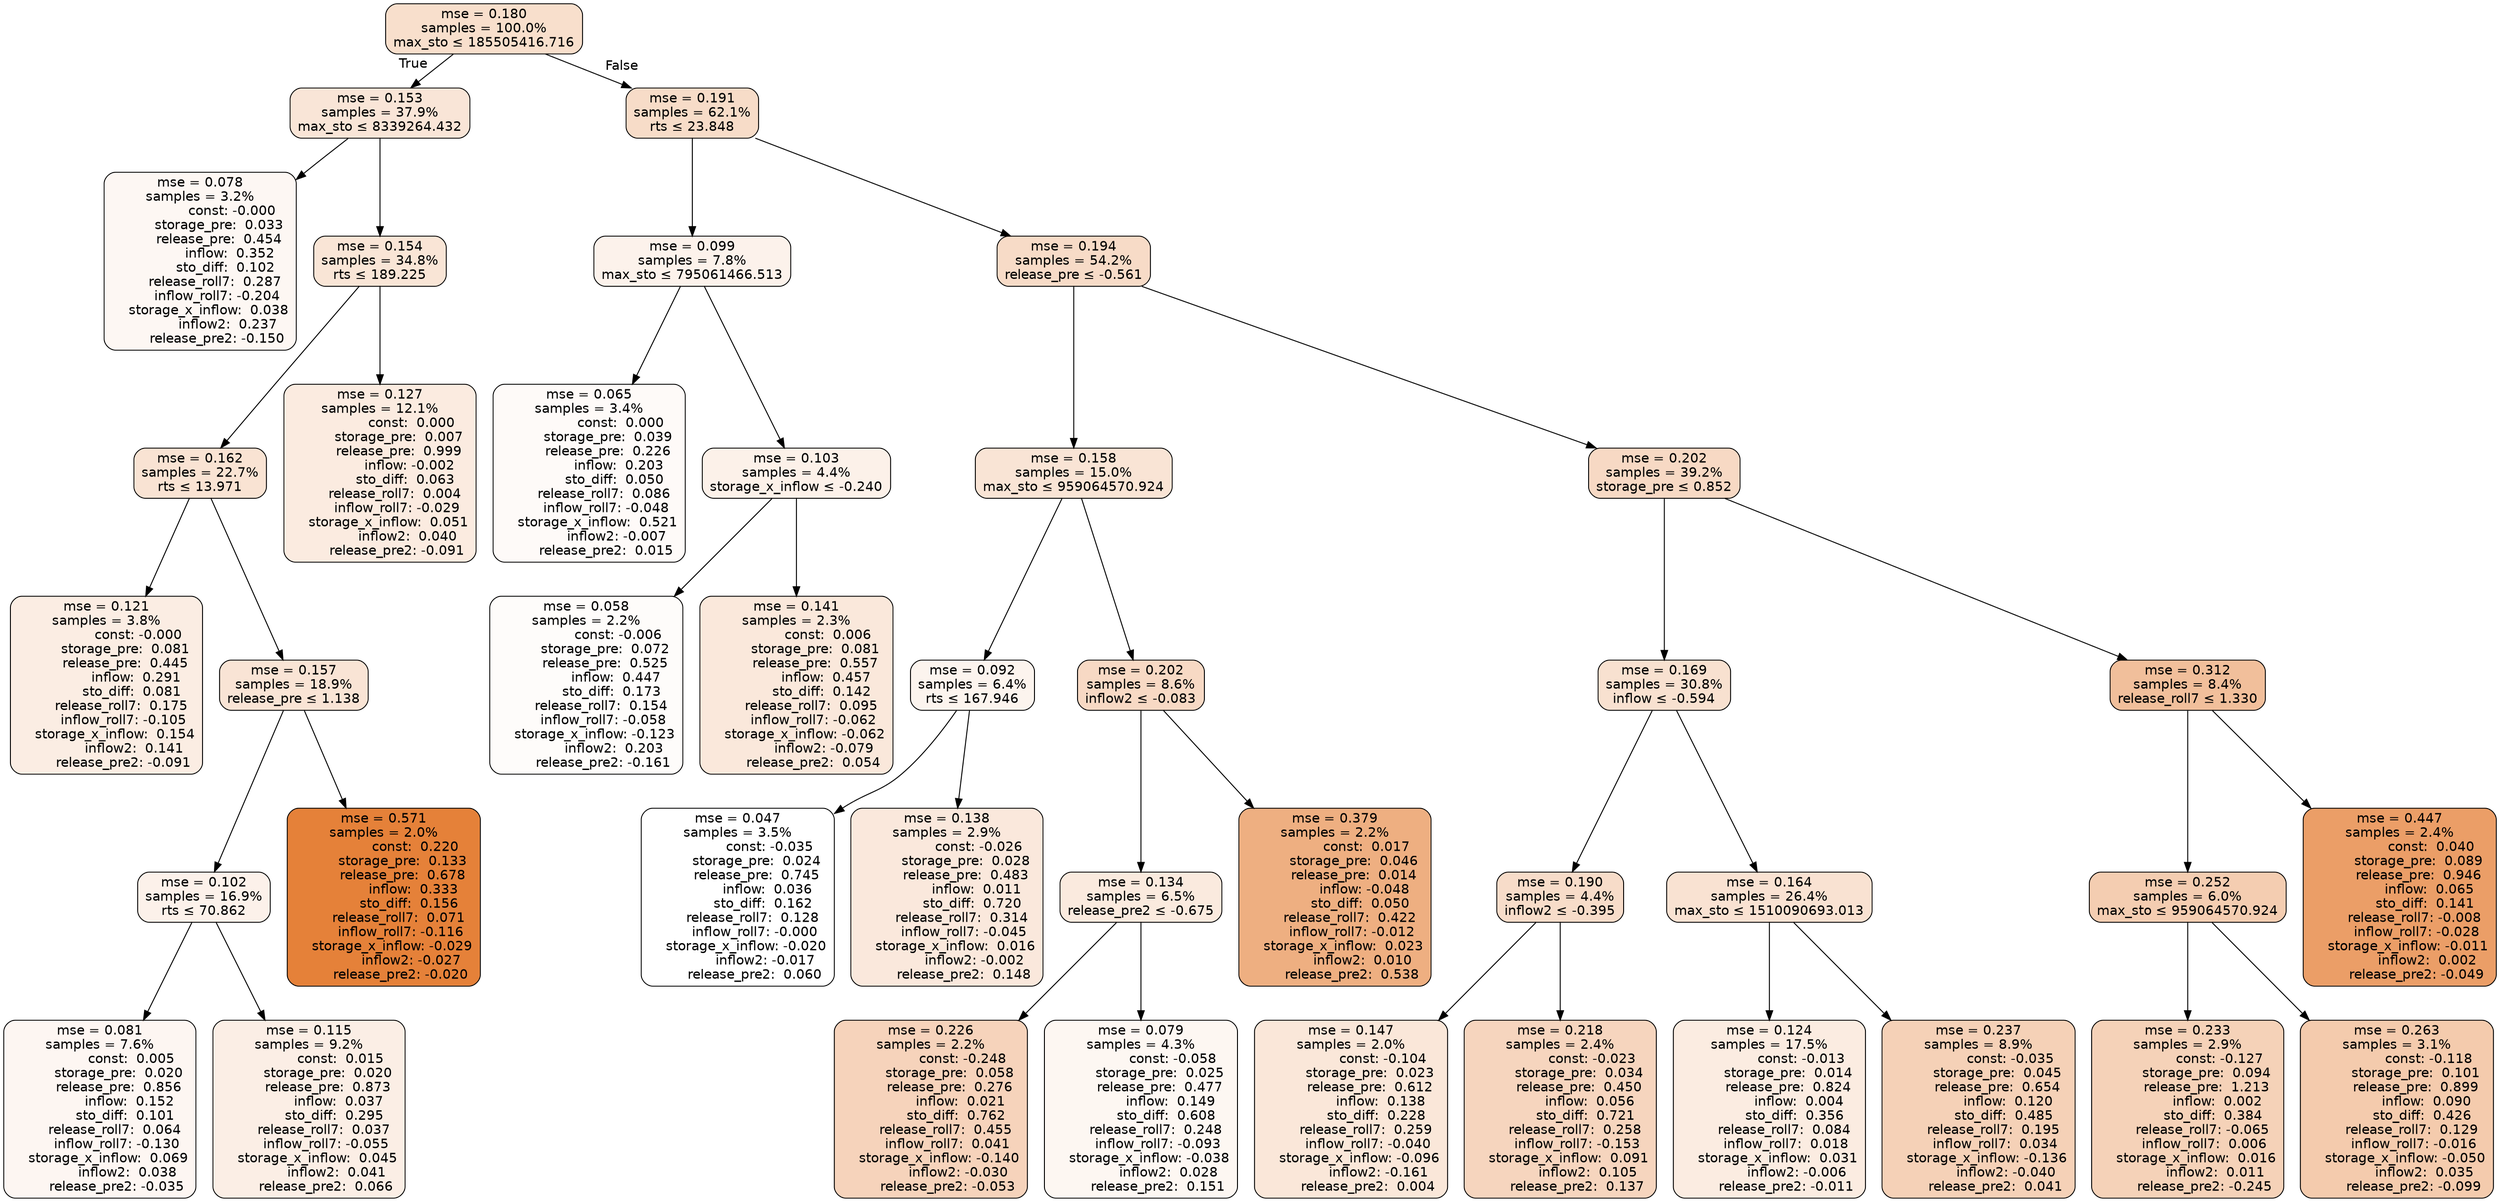 digraph tree {
bgcolor="transparent"
node [shape=rectangle, style="filled, rounded", color="black", fontname=helvetica] ;
edge [fontname=helvetica] ;
	"0" [label="mse = 0.180
samples = 100.0%
max_sto &le; 185505416.716", fillcolor="#f8dfcc"]
	"1" [label="mse = 0.153
samples = 37.9%
max_sto &le; 8339264.432", fillcolor="#f9e5d7"]
	"2" [label="mse = 0.078
samples = 3.2%
               const: -0.000
         storage_pre:  0.033
         release_pre:  0.454
              inflow:  0.352
            sto_diff:  0.102
       release_roll7:  0.287
        inflow_roll7: -0.204
    storage_x_inflow:  0.038
             inflow2:  0.237
        release_pre2: -0.150", fillcolor="#fdf7f3"]
	"3" [label="mse = 0.154
samples = 34.8%
rts &le; 189.225", fillcolor="#f9e5d6"]
	"4" [label="mse = 0.162
samples = 22.7%
rts &le; 13.971", fillcolor="#f9e3d3"]
	"5" [label="mse = 0.121
samples = 3.8%
               const: -0.000
         storage_pre:  0.081
         release_pre:  0.445
              inflow:  0.291
            sto_diff:  0.081
       release_roll7:  0.175
        inflow_roll7: -0.105
    storage_x_inflow:  0.154
             inflow2:  0.141
        release_pre2: -0.091", fillcolor="#fbede3"]
	"6" [label="mse = 0.157
samples = 18.9%
release_pre &le; 1.138", fillcolor="#f9e4d5"]
	"7" [label="mse = 0.102
samples = 16.9%
rts &le; 70.862", fillcolor="#fcf1ea"]
	"8" [label="mse = 0.081
samples = 7.6%
               const:  0.005
         storage_pre:  0.020
         release_pre:  0.856
              inflow:  0.152
            sto_diff:  0.101
       release_roll7:  0.064
        inflow_roll7: -0.130
    storage_x_inflow:  0.069
             inflow2:  0.038
        release_pre2: -0.035", fillcolor="#fdf6f2"]
	"9" [label="mse = 0.115
samples = 9.2%
               const:  0.015
         storage_pre:  0.020
         release_pre:  0.873
              inflow:  0.037
            sto_diff:  0.295
       release_roll7:  0.037
        inflow_roll7: -0.055
    storage_x_inflow:  0.045
             inflow2:  0.041
        release_pre2:  0.066", fillcolor="#fbeee5"]
	"10" [label="mse = 0.571
samples = 2.0%
               const:  0.220
         storage_pre:  0.133
         release_pre:  0.678
              inflow:  0.333
            sto_diff:  0.156
       release_roll7:  0.071
        inflow_roll7: -0.116
    storage_x_inflow: -0.029
             inflow2: -0.027
        release_pre2: -0.020", fillcolor="#e58139"]
	"11" [label="mse = 0.127
samples = 12.1%
               const:  0.000
         storage_pre:  0.007
         release_pre:  0.999
              inflow: -0.002
            sto_diff:  0.063
       release_roll7:  0.004
        inflow_roll7: -0.029
    storage_x_inflow:  0.051
             inflow2:  0.040
        release_pre2: -0.091", fillcolor="#fbebe0"]
	"12" [label="mse = 0.191
samples = 62.1%
rts &le; 23.848", fillcolor="#f7dcc8"]
	"13" [label="mse = 0.099
samples = 7.8%
max_sto &le; 795061466.513", fillcolor="#fcf2eb"]
	"14" [label="mse = 0.065
samples = 3.4%
               const:  0.000
         storage_pre:  0.039
         release_pre:  0.226
              inflow:  0.203
            sto_diff:  0.050
       release_roll7:  0.086
        inflow_roll7: -0.048
    storage_x_inflow:  0.521
             inflow2: -0.007
        release_pre2:  0.015", fillcolor="#fefaf8"]
	"15" [label="mse = 0.103
samples = 4.4%
storage_x_inflow &le; -0.240", fillcolor="#fcf1e9"]
	"16" [label="mse = 0.058
samples = 2.2%
               const: -0.006
         storage_pre:  0.072
         release_pre:  0.525
              inflow:  0.447
            sto_diff:  0.173
       release_roll7:  0.154
        inflow_roll7: -0.058
    storage_x_inflow: -0.123
             inflow2:  0.203
        release_pre2: -0.161", fillcolor="#fefcfa"]
	"17" [label="mse = 0.141
samples = 2.3%
               const:  0.006
         storage_pre:  0.081
         release_pre:  0.557
              inflow:  0.457
            sto_diff:  0.142
       release_roll7:  0.095
        inflow_roll7: -0.062
    storage_x_inflow: -0.062
             inflow2: -0.079
        release_pre2:  0.054", fillcolor="#fae8db"]
	"18" [label="mse = 0.194
samples = 54.2%
release_pre &le; -0.561", fillcolor="#f7dbc7"]
	"19" [label="mse = 0.158
samples = 15.0%
max_sto &le; 959064570.924", fillcolor="#f9e4d5"]
	"20" [label="mse = 0.092
samples = 6.4%
rts &le; 167.946", fillcolor="#fcf4ee"]
	"21" [label="mse = 0.047
samples = 3.5%
               const: -0.035
         storage_pre:  0.024
         release_pre:  0.745
              inflow:  0.036
            sto_diff:  0.162
       release_roll7:  0.128
        inflow_roll7: -0.000
    storage_x_inflow: -0.020
             inflow2: -0.017
        release_pre2:  0.060", fillcolor="#ffffff"]
	"22" [label="mse = 0.138
samples = 2.9%
               const: -0.026
         storage_pre:  0.028
         release_pre:  0.483
              inflow:  0.011
            sto_diff:  0.720
       release_roll7:  0.314
        inflow_roll7: -0.045
    storage_x_inflow:  0.016
             inflow2: -0.002
        release_pre2:  0.148", fillcolor="#fae8dc"]
	"23" [label="mse = 0.202
samples = 8.6%
inflow2 &le; -0.083", fillcolor="#f7d9c4"]
	"24" [label="mse = 0.134
samples = 6.5%
release_pre2 &le; -0.675", fillcolor="#faeade"]
	"25" [label="mse = 0.226
samples = 2.2%
               const: -0.248
         storage_pre:  0.058
         release_pre:  0.276
              inflow:  0.021
            sto_diff:  0.762
       release_roll7:  0.455
        inflow_roll7:  0.041
    storage_x_inflow: -0.140
             inflow2: -0.030
        release_pre2: -0.053", fillcolor="#f6d3bb"]
	"26" [label="mse = 0.079
samples = 4.3%
               const: -0.058
         storage_pre:  0.025
         release_pre:  0.477
              inflow:  0.149
            sto_diff:  0.608
       release_roll7:  0.248
        inflow_roll7: -0.093
    storage_x_inflow: -0.038
             inflow2:  0.028
        release_pre2:  0.151", fillcolor="#fdf7f2"]
	"27" [label="mse = 0.379
samples = 2.2%
               const:  0.017
         storage_pre:  0.046
         release_pre:  0.014
              inflow: -0.048
            sto_diff:  0.050
       release_roll7:  0.422
        inflow_roll7: -0.012
    storage_x_inflow:  0.023
             inflow2:  0.010
        release_pre2:  0.538", fillcolor="#eeaf81"]
	"28" [label="mse = 0.202
samples = 39.2%
storage_pre &le; 0.852", fillcolor="#f7d9c4"]
	"29" [label="mse = 0.169
samples = 30.8%
inflow &le; -0.594", fillcolor="#f8e1d0"]
	"30" [label="mse = 0.190
samples = 4.4%
inflow2 &le; -0.395", fillcolor="#f7dcc9"]
	"31" [label="mse = 0.147
samples = 2.0%
               const: -0.104
         storage_pre:  0.023
         release_pre:  0.612
              inflow:  0.138
            sto_diff:  0.228
       release_roll7:  0.259
        inflow_roll7: -0.040
    storage_x_inflow: -0.096
             inflow2: -0.161
        release_pre2:  0.004", fillcolor="#fae7d9"]
	"32" [label="mse = 0.218
samples = 2.4%
               const: -0.023
         storage_pre:  0.034
         release_pre:  0.450
              inflow:  0.056
            sto_diff:  0.721
       release_roll7:  0.258
        inflow_roll7: -0.153
    storage_x_inflow:  0.091
             inflow2:  0.105
        release_pre2:  0.137", fillcolor="#f6d5be"]
	"33" [label="mse = 0.164
samples = 26.4%
max_sto &le; 1510090693.013", fillcolor="#f9e2d2"]
	"34" [label="mse = 0.124
samples = 17.5%
               const: -0.013
         storage_pre:  0.014
         release_pre:  0.824
              inflow:  0.004
            sto_diff:  0.356
       release_roll7:  0.084
        inflow_roll7:  0.018
    storage_x_inflow:  0.031
             inflow2: -0.006
        release_pre2: -0.011", fillcolor="#fbece1"]
	"35" [label="mse = 0.237
samples = 8.9%
               const: -0.035
         storage_pre:  0.045
         release_pre:  0.654
              inflow:  0.120
            sto_diff:  0.485
       release_roll7:  0.195
        inflow_roll7:  0.034
    storage_x_inflow: -0.136
             inflow2: -0.040
        release_pre2:  0.041", fillcolor="#f5d1b7"]
	"36" [label="mse = 0.312
samples = 8.4%
release_roll7 &le; 1.330", fillcolor="#f1bf9b"]
	"37" [label="mse = 0.252
samples = 6.0%
max_sto &le; 959064570.924", fillcolor="#f4cdb1"]
	"38" [label="mse = 0.233
samples = 2.9%
               const: -0.127
         storage_pre:  0.094
         release_pre:  1.213
              inflow:  0.002
            sto_diff:  0.384
       release_roll7: -0.065
        inflow_roll7:  0.006
    storage_x_inflow:  0.016
             inflow2:  0.011
        release_pre2: -0.245", fillcolor="#f5d2b8"]
	"39" [label="mse = 0.263
samples = 3.1%
               const: -0.118
         storage_pre:  0.101
         release_pre:  0.899
              inflow:  0.090
            sto_diff:  0.426
       release_roll7:  0.129
        inflow_roll7: -0.016
    storage_x_inflow: -0.050
             inflow2:  0.035
        release_pre2: -0.099", fillcolor="#f4cbad"]
	"40" [label="mse = 0.447
samples = 2.4%
               const:  0.040
         storage_pre:  0.089
         release_pre:  0.946
              inflow:  0.065
            sto_diff:  0.141
       release_roll7: -0.008
        inflow_roll7: -0.028
    storage_x_inflow: -0.011
             inflow2:  0.002
        release_pre2: -0.049", fillcolor="#eb9e67"]

	"0" -> "1" [labeldistance=2.5, labelangle=45, headlabel="True"]
	"1" -> "2"
	"1" -> "3"
	"3" -> "4"
	"4" -> "5"
	"4" -> "6"
	"6" -> "7"
	"7" -> "8"
	"7" -> "9"
	"6" -> "10"
	"3" -> "11"
	"0" -> "12" [labeldistance=2.5, labelangle=-45, headlabel="False"]
	"12" -> "13"
	"13" -> "14"
	"13" -> "15"
	"15" -> "16"
	"15" -> "17"
	"12" -> "18"
	"18" -> "19"
	"19" -> "20"
	"20" -> "21"
	"20" -> "22"
	"19" -> "23"
	"23" -> "24"
	"24" -> "25"
	"24" -> "26"
	"23" -> "27"
	"18" -> "28"
	"28" -> "29"
	"29" -> "30"
	"30" -> "31"
	"30" -> "32"
	"29" -> "33"
	"33" -> "34"
	"33" -> "35"
	"28" -> "36"
	"36" -> "37"
	"37" -> "38"
	"37" -> "39"
	"36" -> "40"
}
